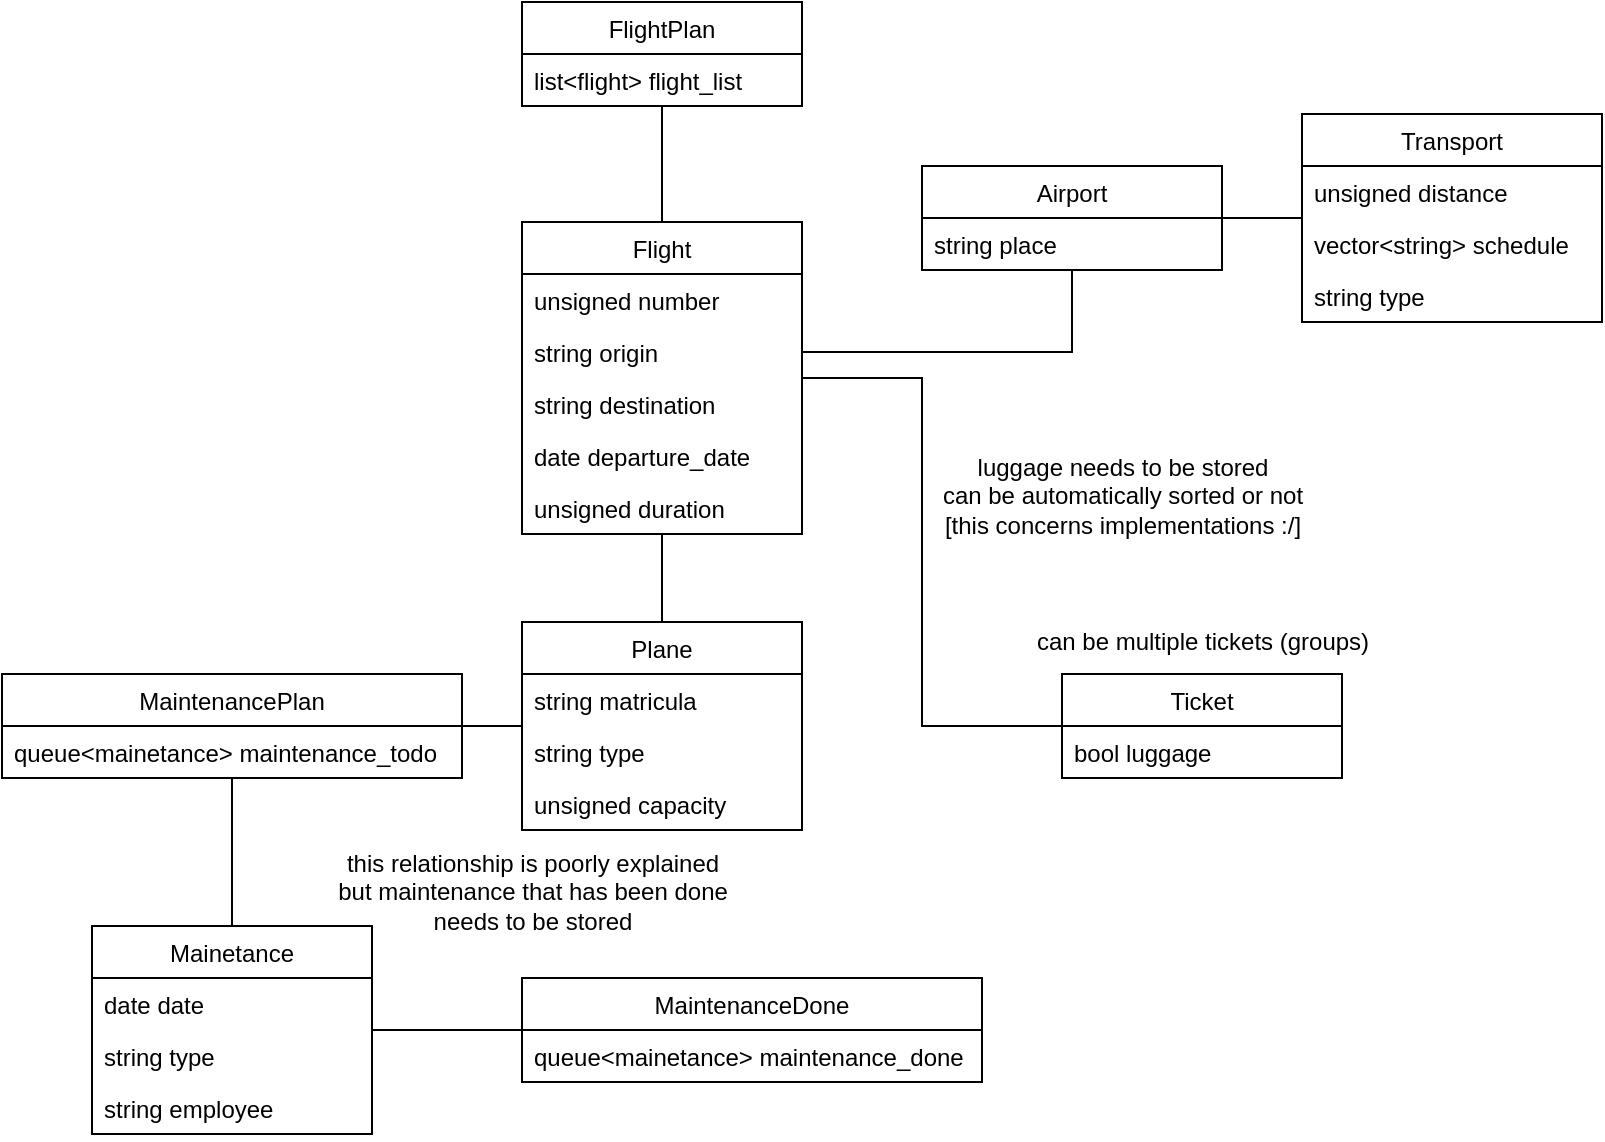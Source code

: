 <mxfile version="15.8.3" type="device"><diagram id="rQ0VlFgCdkd4-YQAMaxf" name="Page-1"><mxGraphModel dx="1422" dy="766" grid="1" gridSize="10" guides="1" tooltips="1" connect="1" arrows="1" fold="1" page="1" pageScale="1" pageWidth="850" pageHeight="1100" math="0" shadow="0"><root><mxCell id="0"/><mxCell id="1" parent="0"/><mxCell id="awbI8-DM994c1IK64lp2-16" style="edgeStyle=orthogonalEdgeStyle;rounded=0;orthogonalLoop=1;jettySize=auto;html=1;exitX=0.5;exitY=0;exitDx=0;exitDy=0;endArrow=none;endFill=0;" edge="1" parent="1" source="awbI8-DM994c1IK64lp2-1" target="awbI8-DM994c1IK64lp2-9"><mxGeometry relative="1" as="geometry"/></mxCell><mxCell id="awbI8-DM994c1IK64lp2-1" value="Plane" style="swimlane;fontStyle=0;childLayout=stackLayout;horizontal=1;startSize=26;fillColor=none;horizontalStack=0;resizeParent=1;resizeParentMax=0;resizeLast=0;collapsible=1;marginBottom=0;" vertex="1" parent="1"><mxGeometry x="280" y="318" width="140" height="104" as="geometry"/></mxCell><mxCell id="awbI8-DM994c1IK64lp2-2" value="string matricula" style="text;strokeColor=none;fillColor=none;align=left;verticalAlign=top;spacingLeft=4;spacingRight=4;overflow=hidden;rotatable=0;points=[[0,0.5],[1,0.5]];portConstraint=eastwest;" vertex="1" parent="awbI8-DM994c1IK64lp2-1"><mxGeometry y="26" width="140" height="26" as="geometry"/></mxCell><mxCell id="awbI8-DM994c1IK64lp2-3" value="string type" style="text;strokeColor=none;fillColor=none;align=left;verticalAlign=top;spacingLeft=4;spacingRight=4;overflow=hidden;rotatable=0;points=[[0,0.5],[1,0.5]];portConstraint=eastwest;" vertex="1" parent="awbI8-DM994c1IK64lp2-1"><mxGeometry y="52" width="140" height="26" as="geometry"/></mxCell><mxCell id="awbI8-DM994c1IK64lp2-4" value="unsigned capacity" style="text;strokeColor=none;fillColor=none;align=left;verticalAlign=top;spacingLeft=4;spacingRight=4;overflow=hidden;rotatable=0;points=[[0,0.5],[1,0.5]];portConstraint=eastwest;" vertex="1" parent="awbI8-DM994c1IK64lp2-1"><mxGeometry y="78" width="140" height="26" as="geometry"/></mxCell><mxCell id="awbI8-DM994c1IK64lp2-5" value="FlightPlan" style="swimlane;fontStyle=0;childLayout=stackLayout;horizontal=1;startSize=26;fillColor=none;horizontalStack=0;resizeParent=1;resizeParentMax=0;resizeLast=0;collapsible=1;marginBottom=0;" vertex="1" parent="1"><mxGeometry x="280" y="8" width="140" height="52" as="geometry"/></mxCell><mxCell id="awbI8-DM994c1IK64lp2-6" value="list&lt;flight&gt; flight_list" style="text;strokeColor=none;fillColor=none;align=left;verticalAlign=top;spacingLeft=4;spacingRight=4;overflow=hidden;rotatable=0;points=[[0,0.5],[1,0.5]];portConstraint=eastwest;" vertex="1" parent="awbI8-DM994c1IK64lp2-5"><mxGeometry y="26" width="140" height="26" as="geometry"/></mxCell><mxCell id="awbI8-DM994c1IK64lp2-15" style="edgeStyle=orthogonalEdgeStyle;rounded=0;orthogonalLoop=1;jettySize=auto;html=1;exitX=0.5;exitY=0;exitDx=0;exitDy=0;endArrow=none;endFill=0;" edge="1" parent="1" source="awbI8-DM994c1IK64lp2-9" target="awbI8-DM994c1IK64lp2-5"><mxGeometry relative="1" as="geometry"/></mxCell><mxCell id="awbI8-DM994c1IK64lp2-9" value="Flight" style="swimlane;fontStyle=0;childLayout=stackLayout;horizontal=1;startSize=26;fillColor=none;horizontalStack=0;resizeParent=1;resizeParentMax=0;resizeLast=0;collapsible=1;marginBottom=0;" vertex="1" parent="1"><mxGeometry x="280" y="118" width="140" height="156" as="geometry"/></mxCell><mxCell id="awbI8-DM994c1IK64lp2-10" value="unsigned number" style="text;strokeColor=none;fillColor=none;align=left;verticalAlign=top;spacingLeft=4;spacingRight=4;overflow=hidden;rotatable=0;points=[[0,0.5],[1,0.5]];portConstraint=eastwest;" vertex="1" parent="awbI8-DM994c1IK64lp2-9"><mxGeometry y="26" width="140" height="26" as="geometry"/></mxCell><mxCell id="awbI8-DM994c1IK64lp2-13" value="string origin" style="text;strokeColor=none;fillColor=none;align=left;verticalAlign=top;spacingLeft=4;spacingRight=4;overflow=hidden;rotatable=0;points=[[0,0.5],[1,0.5]];portConstraint=eastwest;" vertex="1" parent="awbI8-DM994c1IK64lp2-9"><mxGeometry y="52" width="140" height="26" as="geometry"/></mxCell><mxCell id="awbI8-DM994c1IK64lp2-14" value="string destination" style="text;strokeColor=none;fillColor=none;align=left;verticalAlign=top;spacingLeft=4;spacingRight=4;overflow=hidden;rotatable=0;points=[[0,0.5],[1,0.5]];portConstraint=eastwest;" vertex="1" parent="awbI8-DM994c1IK64lp2-9"><mxGeometry y="78" width="140" height="26" as="geometry"/></mxCell><mxCell id="awbI8-DM994c1IK64lp2-11" value="date departure_date" style="text;strokeColor=none;fillColor=none;align=left;verticalAlign=top;spacingLeft=4;spacingRight=4;overflow=hidden;rotatable=0;points=[[0,0.5],[1,0.5]];portConstraint=eastwest;" vertex="1" parent="awbI8-DM994c1IK64lp2-9"><mxGeometry y="104" width="140" height="26" as="geometry"/></mxCell><mxCell id="awbI8-DM994c1IK64lp2-12" value="unsigned duration" style="text;strokeColor=none;fillColor=none;align=left;verticalAlign=top;spacingLeft=4;spacingRight=4;overflow=hidden;rotatable=0;points=[[0,0.5],[1,0.5]];portConstraint=eastwest;" vertex="1" parent="awbI8-DM994c1IK64lp2-9"><mxGeometry y="130" width="140" height="26" as="geometry"/></mxCell><mxCell id="awbI8-DM994c1IK64lp2-25" value="" style="edgeStyle=orthogonalEdgeStyle;rounded=0;orthogonalLoop=1;jettySize=auto;html=1;endArrow=none;endFill=0;" edge="1" parent="1" source="awbI8-DM994c1IK64lp2-17" target="awbI8-DM994c1IK64lp2-21"><mxGeometry relative="1" as="geometry"/></mxCell><mxCell id="awbI8-DM994c1IK64lp2-34" value="" style="edgeStyle=orthogonalEdgeStyle;rounded=0;orthogonalLoop=1;jettySize=auto;html=1;endArrow=none;endFill=0;" edge="1" parent="1" source="awbI8-DM994c1IK64lp2-17" target="awbI8-DM994c1IK64lp2-30"><mxGeometry relative="1" as="geometry"/></mxCell><mxCell id="awbI8-DM994c1IK64lp2-17" value="Mainetance" style="swimlane;fontStyle=0;childLayout=stackLayout;horizontal=1;startSize=26;fillColor=none;horizontalStack=0;resizeParent=1;resizeParentMax=0;resizeLast=0;collapsible=1;marginBottom=0;" vertex="1" parent="1"><mxGeometry x="65" y="470" width="140" height="104" as="geometry"/></mxCell><mxCell id="awbI8-DM994c1IK64lp2-18" value="date date" style="text;strokeColor=none;fillColor=none;align=left;verticalAlign=top;spacingLeft=4;spacingRight=4;overflow=hidden;rotatable=0;points=[[0,0.5],[1,0.5]];portConstraint=eastwest;" vertex="1" parent="awbI8-DM994c1IK64lp2-17"><mxGeometry y="26" width="140" height="26" as="geometry"/></mxCell><mxCell id="awbI8-DM994c1IK64lp2-19" value="string type" style="text;strokeColor=none;fillColor=none;align=left;verticalAlign=top;spacingLeft=4;spacingRight=4;overflow=hidden;rotatable=0;points=[[0,0.5],[1,0.5]];portConstraint=eastwest;" vertex="1" parent="awbI8-DM994c1IK64lp2-17"><mxGeometry y="52" width="140" height="26" as="geometry"/></mxCell><mxCell id="awbI8-DM994c1IK64lp2-20" value="string employee" style="text;strokeColor=none;fillColor=none;align=left;verticalAlign=top;spacingLeft=4;spacingRight=4;overflow=hidden;rotatable=0;points=[[0,0.5],[1,0.5]];portConstraint=eastwest;" vertex="1" parent="awbI8-DM994c1IK64lp2-17"><mxGeometry y="78" width="140" height="26" as="geometry"/></mxCell><mxCell id="awbI8-DM994c1IK64lp2-27" style="edgeStyle=orthogonalEdgeStyle;rounded=0;orthogonalLoop=1;jettySize=auto;html=1;endArrow=none;endFill=0;" edge="1" parent="1" source="awbI8-DM994c1IK64lp2-21" target="awbI8-DM994c1IK64lp2-1"><mxGeometry relative="1" as="geometry"/></mxCell><mxCell id="awbI8-DM994c1IK64lp2-21" value="MaintenancePlan" style="swimlane;fontStyle=0;childLayout=stackLayout;horizontal=1;startSize=26;fillColor=none;horizontalStack=0;resizeParent=1;resizeParentMax=0;resizeLast=0;collapsible=1;marginBottom=0;" vertex="1" parent="1"><mxGeometry x="20" y="344" width="230" height="52" as="geometry"/></mxCell><mxCell id="awbI8-DM994c1IK64lp2-22" value="queue&lt;mainetance&gt; maintenance_todo" style="text;strokeColor=none;fillColor=none;align=left;verticalAlign=top;spacingLeft=4;spacingRight=4;overflow=hidden;rotatable=0;points=[[0,0.5],[1,0.5]];portConstraint=eastwest;" vertex="1" parent="awbI8-DM994c1IK64lp2-21"><mxGeometry y="26" width="230" height="26" as="geometry"/></mxCell><mxCell id="awbI8-DM994c1IK64lp2-30" value="MaintenanceDone" style="swimlane;fontStyle=0;childLayout=stackLayout;horizontal=1;startSize=26;fillColor=none;horizontalStack=0;resizeParent=1;resizeParentMax=0;resizeLast=0;collapsible=1;marginBottom=0;" vertex="1" parent="1"><mxGeometry x="280" y="496" width="230" height="52" as="geometry"/></mxCell><mxCell id="awbI8-DM994c1IK64lp2-31" value="queue&lt;mainetance&gt; maintenance_done" style="text;strokeColor=none;fillColor=none;align=left;verticalAlign=top;spacingLeft=4;spacingRight=4;overflow=hidden;rotatable=0;points=[[0,0.5],[1,0.5]];portConstraint=eastwest;" vertex="1" parent="awbI8-DM994c1IK64lp2-30"><mxGeometry y="26" width="230" height="26" as="geometry"/></mxCell><mxCell id="awbI8-DM994c1IK64lp2-39" style="edgeStyle=orthogonalEdgeStyle;rounded=0;orthogonalLoop=1;jettySize=auto;html=1;endArrow=none;endFill=0;" edge="1" parent="1" source="awbI8-DM994c1IK64lp2-35" target="awbI8-DM994c1IK64lp2-9"><mxGeometry relative="1" as="geometry"><Array as="points"><mxPoint x="480" y="370"/><mxPoint x="480" y="196"/></Array></mxGeometry></mxCell><mxCell id="awbI8-DM994c1IK64lp2-35" value="Ticket" style="swimlane;fontStyle=0;childLayout=stackLayout;horizontal=1;startSize=26;fillColor=none;horizontalStack=0;resizeParent=1;resizeParentMax=0;resizeLast=0;collapsible=1;marginBottom=0;" vertex="1" parent="1"><mxGeometry x="550" y="344" width="140" height="52" as="geometry"/></mxCell><mxCell id="awbI8-DM994c1IK64lp2-36" value="bool luggage" style="text;strokeColor=none;fillColor=none;align=left;verticalAlign=top;spacingLeft=4;spacingRight=4;overflow=hidden;rotatable=0;points=[[0,0.5],[1,0.5]];portConstraint=eastwest;" vertex="1" parent="awbI8-DM994c1IK64lp2-35"><mxGeometry y="26" width="140" height="26" as="geometry"/></mxCell><mxCell id="awbI8-DM994c1IK64lp2-40" value="can be multiple tickets (groups)" style="text;html=1;align=center;verticalAlign=middle;resizable=0;points=[];autosize=1;strokeColor=none;fillColor=none;" vertex="1" parent="1"><mxGeometry x="530" y="318" width="180" height="20" as="geometry"/></mxCell><mxCell id="awbI8-DM994c1IK64lp2-49" value="" style="edgeStyle=orthogonalEdgeStyle;rounded=0;orthogonalLoop=1;jettySize=auto;html=1;endArrow=none;endFill=0;" edge="1" parent="1" source="awbI8-DM994c1IK64lp2-42" target="awbI8-DM994c1IK64lp2-47"><mxGeometry relative="1" as="geometry"/></mxCell><mxCell id="awbI8-DM994c1IK64lp2-52" style="edgeStyle=orthogonalEdgeStyle;rounded=0;orthogonalLoop=1;jettySize=auto;html=1;endArrow=none;endFill=0;entryX=1;entryY=0.5;entryDx=0;entryDy=0;" edge="1" parent="1" source="awbI8-DM994c1IK64lp2-42" target="awbI8-DM994c1IK64lp2-13"><mxGeometry relative="1" as="geometry"/></mxCell><mxCell id="awbI8-DM994c1IK64lp2-42" value="Airport" style="swimlane;fontStyle=0;childLayout=stackLayout;horizontal=1;startSize=26;fillColor=none;horizontalStack=0;resizeParent=1;resizeParentMax=0;resizeLast=0;collapsible=1;marginBottom=0;" vertex="1" parent="1"><mxGeometry x="480" y="90" width="150" height="52" as="geometry"/></mxCell><mxCell id="awbI8-DM994c1IK64lp2-43" value="string place" style="text;strokeColor=none;fillColor=none;align=left;verticalAlign=top;spacingLeft=4;spacingRight=4;overflow=hidden;rotatable=0;points=[[0,0.5],[1,0.5]];portConstraint=eastwest;" vertex="1" parent="awbI8-DM994c1IK64lp2-42"><mxGeometry y="26" width="150" height="26" as="geometry"/></mxCell><mxCell id="awbI8-DM994c1IK64lp2-47" value="Transport" style="swimlane;fontStyle=0;childLayout=stackLayout;horizontal=1;startSize=26;fillColor=none;horizontalStack=0;resizeParent=1;resizeParentMax=0;resizeLast=0;collapsible=1;marginBottom=0;" vertex="1" parent="1"><mxGeometry x="670" y="64" width="150" height="104" as="geometry"/></mxCell><mxCell id="awbI8-DM994c1IK64lp2-50" value="unsigned distance" style="text;strokeColor=none;fillColor=none;align=left;verticalAlign=top;spacingLeft=4;spacingRight=4;overflow=hidden;rotatable=0;points=[[0,0.5],[1,0.5]];portConstraint=eastwest;" vertex="1" parent="awbI8-DM994c1IK64lp2-47"><mxGeometry y="26" width="150" height="26" as="geometry"/></mxCell><mxCell id="awbI8-DM994c1IK64lp2-51" value="vector&lt;string&gt; schedule" style="text;strokeColor=none;fillColor=none;align=left;verticalAlign=top;spacingLeft=4;spacingRight=4;overflow=hidden;rotatable=0;points=[[0,0.5],[1,0.5]];portConstraint=eastwest;" vertex="1" parent="awbI8-DM994c1IK64lp2-47"><mxGeometry y="52" width="150" height="26" as="geometry"/></mxCell><mxCell id="awbI8-DM994c1IK64lp2-48" value="string type" style="text;strokeColor=none;fillColor=none;align=left;verticalAlign=top;spacingLeft=4;spacingRight=4;overflow=hidden;rotatable=0;points=[[0,0.5],[1,0.5]];portConstraint=eastwest;" vertex="1" parent="awbI8-DM994c1IK64lp2-47"><mxGeometry y="78" width="150" height="26" as="geometry"/></mxCell><mxCell id="awbI8-DM994c1IK64lp2-53" value="this relationship is poorly explained&lt;br&gt;but maintenance that has been done&lt;br&gt;needs to be stored" style="text;html=1;align=center;verticalAlign=middle;resizable=0;points=[];autosize=1;strokeColor=none;fillColor=none;" vertex="1" parent="1"><mxGeometry x="180" y="428" width="210" height="50" as="geometry"/></mxCell><mxCell id="awbI8-DM994c1IK64lp2-55" value="luggage needs to be stored&lt;br&gt;can be automatically sorted or not&lt;br&gt;[this concerns implementations :/]" style="text;html=1;align=center;verticalAlign=middle;resizable=0;points=[];autosize=1;strokeColor=none;fillColor=none;" vertex="1" parent="1"><mxGeometry x="480" y="230" width="200" height="50" as="geometry"/></mxCell></root></mxGraphModel></diagram></mxfile>